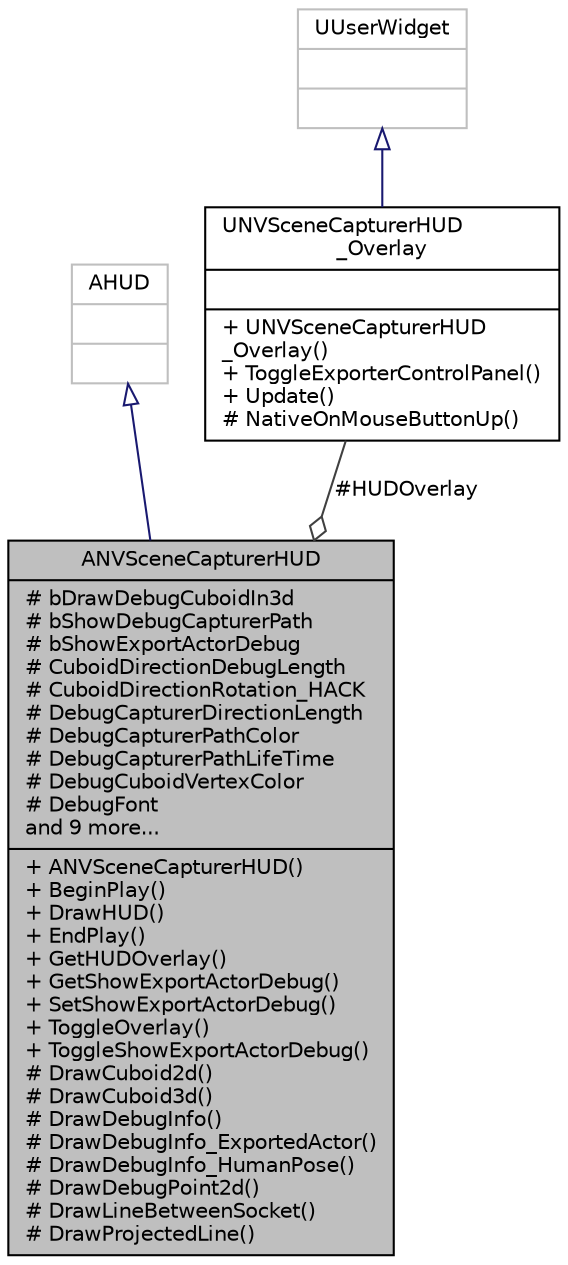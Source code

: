 digraph "ANVSceneCapturerHUD"
{
  edge [fontname="Helvetica",fontsize="10",labelfontname="Helvetica",labelfontsize="10"];
  node [fontname="Helvetica",fontsize="10",shape=record];
  Node1 [label="{ANVSceneCapturerHUD\n|# bDrawDebugCuboidIn3d\l# bShowDebugCapturerPath\l# bShowExportActorDebug\l# CuboidDirectionDebugLength\l# CuboidDirectionRotation_HACK\l# DebugCapturerDirectionLength\l# DebugCapturerPathColor\l# DebugCapturerPathLifeTime\l# DebugCuboidVertexColor\l# DebugFont\land 9 more...\l|+ ANVSceneCapturerHUD()\l+ BeginPlay()\l+ DrawHUD()\l+ EndPlay()\l+ GetHUDOverlay()\l+ GetShowExportActorDebug()\l+ SetShowExportActorDebug()\l+ ToggleOverlay()\l+ ToggleShowExportActorDebug()\l# DrawCuboid2d()\l# DrawCuboid3d()\l# DrawDebugInfo()\l# DrawDebugInfo_ExportedActor()\l# DrawDebugInfo_HumanPose()\l# DrawDebugPoint2d()\l# DrawLineBetweenSocket()\l# DrawProjectedLine()\l}",height=0.2,width=0.4,color="black", fillcolor="grey75", style="filled", fontcolor="black"];
  Node2 -> Node1 [dir="back",color="midnightblue",fontsize="10",style="solid",arrowtail="onormal",fontname="Helvetica"];
  Node2 [label="{AHUD\n||}",height=0.2,width=0.4,color="grey75", fillcolor="white", style="filled"];
  Node3 -> Node1 [color="grey25",fontsize="10",style="solid",label=" #HUDOverlay" ,arrowhead="odiamond",fontname="Helvetica"];
  Node3 [label="{UNVSceneCapturerHUD\l_Overlay\n||+ UNVSceneCapturerHUD\l_Overlay()\l+ ToggleExporterControlPanel()\l+ Update()\l# NativeOnMouseButtonUp()\l}",height=0.2,width=0.4,color="black", fillcolor="white", style="filled",URL="$class_u_n_v_scene_capturer_h_u_d___overlay.html"];
  Node4 -> Node3 [dir="back",color="midnightblue",fontsize="10",style="solid",arrowtail="onormal",fontname="Helvetica"];
  Node4 [label="{UUserWidget\n||}",height=0.2,width=0.4,color="grey75", fillcolor="white", style="filled"];
}
